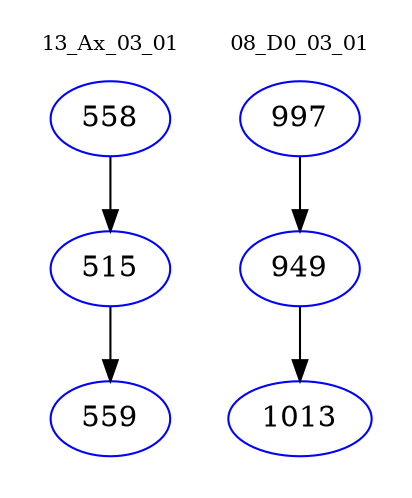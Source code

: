 digraph{
subgraph cluster_0 {
color = white
label = "13_Ax_03_01";
fontsize=10;
T0_558 [label="558", color="blue"]
T0_558 -> T0_515 [color="black"]
T0_515 [label="515", color="blue"]
T0_515 -> T0_559 [color="black"]
T0_559 [label="559", color="blue"]
}
subgraph cluster_1 {
color = white
label = "08_D0_03_01";
fontsize=10;
T1_997 [label="997", color="blue"]
T1_997 -> T1_949 [color="black"]
T1_949 [label="949", color="blue"]
T1_949 -> T1_1013 [color="black"]
T1_1013 [label="1013", color="blue"]
}
}
